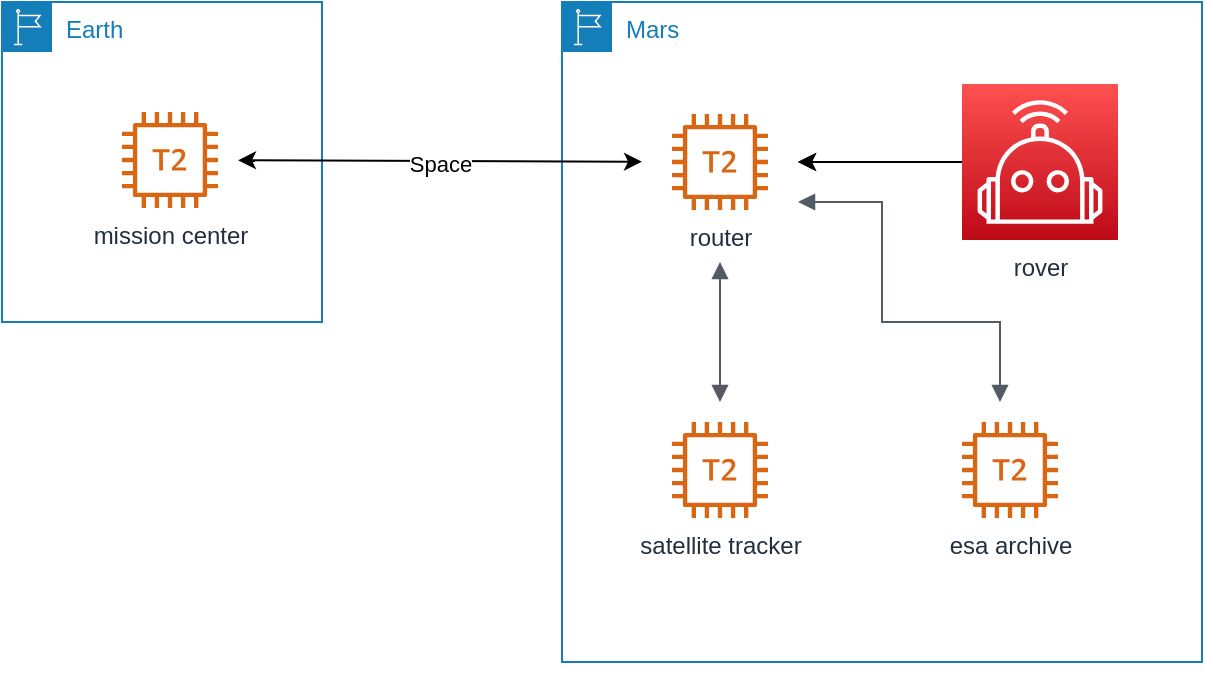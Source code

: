 <mxfile version="13.7.7" type="device"><diagram id="Pzb8OV8ewhtCuwdLsSI8" name="Page-1"><mxGraphModel dx="1426" dy="721" grid="1" gridSize="10" guides="1" tooltips="1" connect="1" arrows="1" fold="1" page="1" pageScale="1" pageWidth="850" pageHeight="1100" math="0" shadow="0"><root><mxCell id="0"/><mxCell id="1" parent="0"/><mxCell id="LRZjIo1W72lsLluEdSOS-2" value="Mars" style="points=[[0,0],[0.25,0],[0.5,0],[0.75,0],[1,0],[1,0.25],[1,0.5],[1,0.75],[1,1],[0.75,1],[0.5,1],[0.25,1],[0,1],[0,0.75],[0,0.5],[0,0.25]];outlineConnect=0;gradientColor=none;html=1;whiteSpace=wrap;fontSize=12;fontStyle=0;shape=mxgraph.aws4.group;grIcon=mxgraph.aws4.group_region;strokeColor=#147EBA;fillColor=none;verticalAlign=top;align=left;spacingLeft=30;fontColor=#147EBA;dashed=0;" parent="1" vertex="1"><mxGeometry x="660" y="400" width="320" height="330" as="geometry"/></mxCell><mxCell id="LRZjIo1W72lsLluEdSOS-3" value="Earth" style="points=[[0,0],[0.25,0],[0.5,0],[0.75,0],[1,0],[1,0.25],[1,0.5],[1,0.75],[1,1],[0.75,1],[0.5,1],[0.25,1],[0,1],[0,0.75],[0,0.5],[0,0.25]];outlineConnect=0;gradientColor=none;html=1;whiteSpace=wrap;fontSize=12;fontStyle=0;shape=mxgraph.aws4.group;grIcon=mxgraph.aws4.group_region;strokeColor=#147EBA;fillColor=none;verticalAlign=top;align=left;spacingLeft=30;fontColor=#147EBA;dashed=0;" parent="1" vertex="1"><mxGeometry x="380" y="400" width="160" height="160" as="geometry"/></mxCell><mxCell id="LRZjIo1W72lsLluEdSOS-4" value="" style="edgeStyle=orthogonalEdgeStyle;rounded=0;orthogonalLoop=1;jettySize=auto;html=1;" parent="1" source="LRZjIo1W72lsLluEdSOS-6" edge="1"><mxGeometry relative="1" as="geometry"><mxPoint x="778" y="480" as="targetPoint"/></mxGeometry></mxCell><mxCell id="LRZjIo1W72lsLluEdSOS-5" value="" style="edgeStyle=orthogonalEdgeStyle;rounded=0;orthogonalLoop=1;jettySize=auto;html=1;" parent="1" source="LRZjIo1W72lsLluEdSOS-6" edge="1"><mxGeometry relative="1" as="geometry"><Array as="points"><mxPoint x="820" y="480"/><mxPoint x="820" y="480"/></Array><mxPoint x="778" y="480" as="targetPoint"/></mxGeometry></mxCell><mxCell id="LRZjIo1W72lsLluEdSOS-6" value="rover" style="outlineConnect=0;fontColor=#232F3E;gradientColor=#FE5151;gradientDirection=north;fillColor=#BE0917;strokeColor=#ffffff;dashed=0;verticalLabelPosition=bottom;verticalAlign=top;align=center;html=1;fontSize=12;fontStyle=0;aspect=fixed;shape=mxgraph.aws4.resourceIcon;resIcon=mxgraph.aws4.robotics;" parent="1" vertex="1"><mxGeometry x="860" y="441" width="78" height="78" as="geometry"/></mxCell><mxCell id="LRZjIo1W72lsLluEdSOS-8" value="" style="endArrow=classic;startArrow=classic;html=1;" parent="1" edge="1"><mxGeometry width="50" height="50" relative="1" as="geometry"><mxPoint x="700" y="479.861" as="sourcePoint"/><mxPoint x="498" y="479.139" as="targetPoint"/></mxGeometry></mxCell><mxCell id="LRZjIo1W72lsLluEdSOS-9" value="Space" style="edgeLabel;html=1;align=center;verticalAlign=middle;resizable=0;points=[];" parent="LRZjIo1W72lsLluEdSOS-8" vertex="1" connectable="0"><mxGeometry y="1" relative="1" as="geometry"><mxPoint as="offset"/></mxGeometry></mxCell><mxCell id="LRZjIo1W72lsLluEdSOS-10" style="edgeStyle=orthogonalEdgeStyle;rounded=0;orthogonalLoop=1;jettySize=auto;html=1;exitX=0.5;exitY=1;exitDx=0;exitDy=0;" parent="1" source="LRZjIo1W72lsLluEdSOS-2" target="LRZjIo1W72lsLluEdSOS-2" edge="1"><mxGeometry relative="1" as="geometry"/></mxCell><mxCell id="LRZjIo1W72lsLluEdSOS-11" style="edgeStyle=orthogonalEdgeStyle;rounded=0;orthogonalLoop=1;jettySize=auto;html=1;exitX=0.5;exitY=1;exitDx=0;exitDy=0;" parent="1" source="LRZjIo1W72lsLluEdSOS-2" target="LRZjIo1W72lsLluEdSOS-2" edge="1"><mxGeometry relative="1" as="geometry"/></mxCell><mxCell id="LRZjIo1W72lsLluEdSOS-14" value="" style="edgeStyle=orthogonalEdgeStyle;html=1;endArrow=block;elbow=vertical;startArrow=block;startFill=1;endFill=1;strokeColor=#545B64;rounded=0;" parent="1" edge="1"><mxGeometry width="100" relative="1" as="geometry"><mxPoint x="739" y="600" as="sourcePoint"/><mxPoint x="739" y="530" as="targetPoint"/><Array as="points"/></mxGeometry></mxCell><mxCell id="LRZjIo1W72lsLluEdSOS-15" value="" style="edgeStyle=orthogonalEdgeStyle;html=1;endArrow=block;elbow=vertical;startArrow=block;startFill=1;endFill=1;strokeColor=#545B64;rounded=0;" parent="1" edge="1"><mxGeometry width="100" relative="1" as="geometry"><mxPoint x="778" y="500" as="sourcePoint"/><mxPoint x="879" y="600" as="targetPoint"/><Array as="points"><mxPoint x="820" y="500"/><mxPoint x="820" y="560"/><mxPoint x="879" y="560"/></Array></mxGeometry></mxCell><mxCell id="LRZjIo1W72lsLluEdSOS-16" value="esa archive" style="outlineConnect=0;fontColor=#232F3E;gradientColor=none;fillColor=#D86613;strokeColor=none;dashed=0;verticalLabelPosition=bottom;verticalAlign=top;align=center;html=1;fontSize=12;fontStyle=0;aspect=fixed;pointerEvents=1;shape=mxgraph.aws4.t2_instance;" parent="1" vertex="1"><mxGeometry x="860" y="610" width="48" height="48" as="geometry"/></mxCell><mxCell id="LRZjIo1W72lsLluEdSOS-17" value="mission center" style="outlineConnect=0;fontColor=#232F3E;gradientColor=none;fillColor=#D86613;strokeColor=none;dashed=0;verticalLabelPosition=bottom;verticalAlign=top;align=center;html=1;fontSize=12;fontStyle=0;aspect=fixed;pointerEvents=1;shape=mxgraph.aws4.t2_instance;" parent="1" vertex="1"><mxGeometry x="440" y="455" width="48" height="48" as="geometry"/></mxCell><mxCell id="LRZjIo1W72lsLluEdSOS-18" value="router" style="outlineConnect=0;fontColor=#232F3E;gradientColor=none;fillColor=#D86613;strokeColor=none;dashed=0;verticalLabelPosition=bottom;verticalAlign=top;align=center;html=1;fontSize=12;fontStyle=0;aspect=fixed;pointerEvents=1;shape=mxgraph.aws4.t2_instance;" parent="1" vertex="1"><mxGeometry x="715" y="456" width="48" height="48" as="geometry"/></mxCell><mxCell id="LRZjIo1W72lsLluEdSOS-19" value="satellite tracker" style="outlineConnect=0;fontColor=#232F3E;gradientColor=none;fillColor=#D86613;strokeColor=none;dashed=0;verticalLabelPosition=bottom;verticalAlign=top;align=center;html=1;fontSize=12;fontStyle=0;aspect=fixed;pointerEvents=1;shape=mxgraph.aws4.t2_instance;" parent="1" vertex="1"><mxGeometry x="715" y="610" width="48" height="48" as="geometry"/></mxCell></root></mxGraphModel></diagram></mxfile>